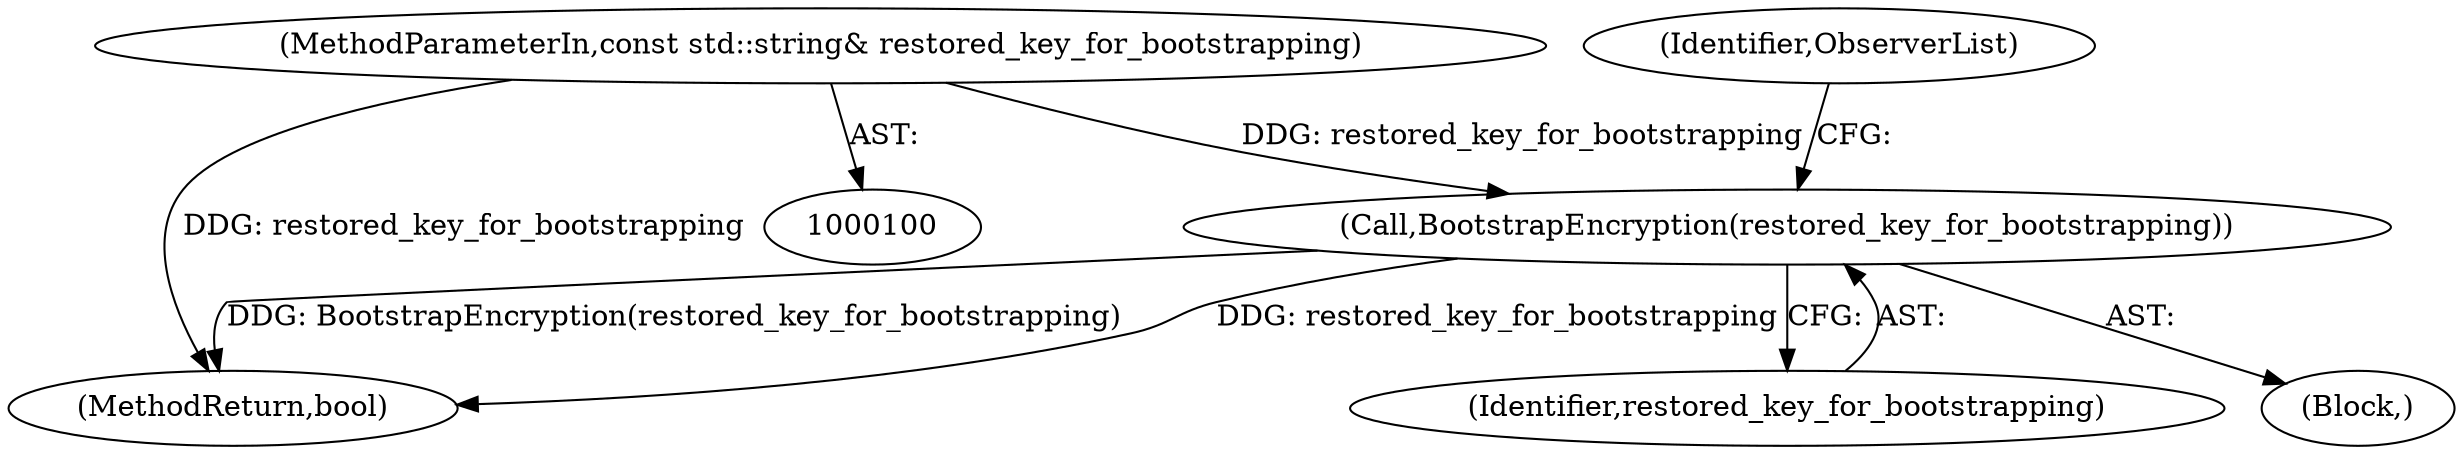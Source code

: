 digraph "0_Chrome_3b7ff00418c0e7593d42e5648ba39397e23fe2f9_0@API" {
"1000198" [label="(Call,BootstrapEncryption(restored_key_for_bootstrapping))"];
"1000111" [label="(MethodParameterIn,const std::string& restored_key_for_bootstrapping)"];
"1000201" [label="(Identifier,ObserverList)"];
"1000230" [label="(MethodReturn,bool)"];
"1000198" [label="(Call,BootstrapEncryption(restored_key_for_bootstrapping))"];
"1000199" [label="(Identifier,restored_key_for_bootstrapping)"];
"1000111" [label="(MethodParameterIn,const std::string& restored_key_for_bootstrapping)"];
"1000188" [label="(Block,)"];
"1000198" -> "1000188"  [label="AST: "];
"1000198" -> "1000199"  [label="CFG: "];
"1000199" -> "1000198"  [label="AST: "];
"1000201" -> "1000198"  [label="CFG: "];
"1000198" -> "1000230"  [label="DDG: restored_key_for_bootstrapping"];
"1000198" -> "1000230"  [label="DDG: BootstrapEncryption(restored_key_for_bootstrapping)"];
"1000111" -> "1000198"  [label="DDG: restored_key_for_bootstrapping"];
"1000111" -> "1000100"  [label="AST: "];
"1000111" -> "1000230"  [label="DDG: restored_key_for_bootstrapping"];
}
